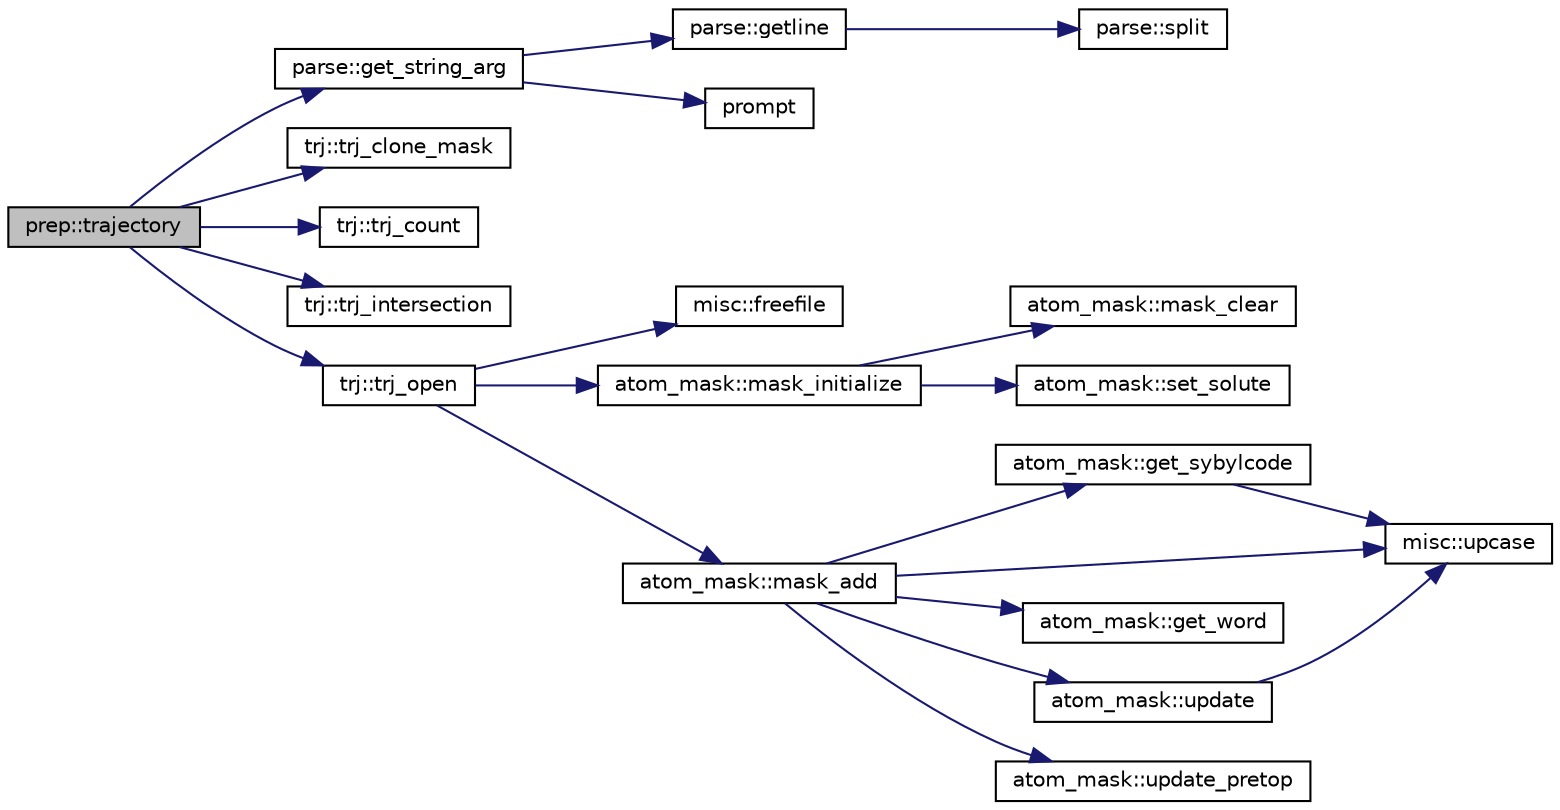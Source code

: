 digraph "prep::trajectory"
{
  edge [fontname="Helvetica",fontsize="10",labelfontname="Helvetica",labelfontsize="10"];
  node [fontname="Helvetica",fontsize="10",shape=record];
  rankdir="LR";
  Node1 [label="prep::trajectory",height=0.2,width=0.4,color="black", fillcolor="grey75", style="filled" fontcolor="black"];
  Node1 -> Node2 [color="midnightblue",fontsize="10",style="solid"];
  Node2 [label="parse::get_string_arg",height=0.2,width=0.4,color="black", fillcolor="white", style="filled",URL="$classparse.html#a17fdf061a0ee443c4a80c24d8e3cd11f"];
  Node2 -> Node3 [color="midnightblue",fontsize="10",style="solid"];
  Node3 [label="parse::getline",height=0.2,width=0.4,color="black", fillcolor="white", style="filled",URL="$classparse.html#a362c49175b5f2d7f582dde6cb7b871af"];
  Node3 -> Node4 [color="midnightblue",fontsize="10",style="solid"];
  Node4 [label="parse::split",height=0.2,width=0.4,color="black", fillcolor="white", style="filled",URL="$classparse.html#a431f0c36309d6174287bde5e4d0e78e8"];
  Node2 -> Node5 [color="midnightblue",fontsize="10",style="solid"];
  Node5 [label="prompt",height=0.2,width=0.4,color="black", fillcolor="white", style="filled",URL="$qfep_8f90.html#a897ce0488192cf7f2a3ca4d41e5d73e3"];
  Node1 -> Node6 [color="midnightblue",fontsize="10",style="solid"];
  Node6 [label="trj::trj_clone_mask",height=0.2,width=0.4,color="black", fillcolor="white", style="filled",URL="$classtrj.html#a1bd89f778d5dd14a2421d35992034fdb"];
  Node1 -> Node7 [color="midnightblue",fontsize="10",style="solid"];
  Node7 [label="trj::trj_count",height=0.2,width=0.4,color="black", fillcolor="white", style="filled",URL="$classtrj.html#a181aca36b221a4af4cf2d745dbd4c185"];
  Node1 -> Node8 [color="midnightblue",fontsize="10",style="solid"];
  Node8 [label="trj::trj_intersection",height=0.2,width=0.4,color="black", fillcolor="white", style="filled",URL="$classtrj.html#a2288d2cdb7b4f1a65d5312755da66ddc"];
  Node1 -> Node9 [color="midnightblue",fontsize="10",style="solid"];
  Node9 [label="trj::trj_open",height=0.2,width=0.4,color="black", fillcolor="white", style="filled",URL="$classtrj.html#a28cdf7fe7d02d22fcf44b14c41cd292c"];
  Node9 -> Node10 [color="midnightblue",fontsize="10",style="solid"];
  Node10 [label="misc::freefile",height=0.2,width=0.4,color="black", fillcolor="white", style="filled",URL="$classmisc.html#aaa874447823dfa2d2c7fcf6eb80ebd70"];
  Node9 -> Node11 [color="midnightblue",fontsize="10",style="solid"];
  Node11 [label="atom_mask::mask_initialize",height=0.2,width=0.4,color="black", fillcolor="white", style="filled",URL="$classatom__mask.html#a37135eea76c381c4aacee5cc9fbce046"];
  Node11 -> Node12 [color="midnightblue",fontsize="10",style="solid"];
  Node12 [label="atom_mask::mask_clear",height=0.2,width=0.4,color="black", fillcolor="white", style="filled",URL="$classatom__mask.html#aa33256b4eb2abd74f319e47e7f9c67b8"];
  Node11 -> Node13 [color="midnightblue",fontsize="10",style="solid"];
  Node13 [label="atom_mask::set_solute",height=0.2,width=0.4,color="black", fillcolor="white", style="filled",URL="$classatom__mask.html#a4d3aff857c97591b916a1ee064cb7cef"];
  Node9 -> Node14 [color="midnightblue",fontsize="10",style="solid"];
  Node14 [label="atom_mask::mask_add",height=0.2,width=0.4,color="black", fillcolor="white", style="filled",URL="$classatom__mask.html#ad0a7fae4495fbbde287b61adf5b41d62"];
  Node14 -> Node15 [color="midnightblue",fontsize="10",style="solid"];
  Node15 [label="atom_mask::get_sybylcode",height=0.2,width=0.4,color="black", fillcolor="white", style="filled",URL="$classatom__mask.html#a517aeb28af6ea93d97770ace5268b5ee"];
  Node15 -> Node16 [color="midnightblue",fontsize="10",style="solid"];
  Node16 [label="misc::upcase",height=0.2,width=0.4,color="black", fillcolor="white", style="filled",URL="$classmisc.html#a3d25ef800766f590365955680ff3ba2c"];
  Node14 -> Node17 [color="midnightblue",fontsize="10",style="solid"];
  Node17 [label="atom_mask::get_word",height=0.2,width=0.4,color="black", fillcolor="white", style="filled",URL="$classatom__mask.html#adfd3923e784e3ccdebf575c61257f0ea"];
  Node14 -> Node16 [color="midnightblue",fontsize="10",style="solid"];
  Node14 -> Node18 [color="midnightblue",fontsize="10",style="solid"];
  Node18 [label="atom_mask::update",height=0.2,width=0.4,color="black", fillcolor="white", style="filled",URL="$classatom__mask.html#a30b962d0b0f89f142ad386569bab3d42"];
  Node18 -> Node16 [color="midnightblue",fontsize="10",style="solid"];
  Node14 -> Node19 [color="midnightblue",fontsize="10",style="solid"];
  Node19 [label="atom_mask::update_pretop",height=0.2,width=0.4,color="black", fillcolor="white", style="filled",URL="$classatom__mask.html#ab6d589c395ac5883f6492a3bb59d61e7"];
}
